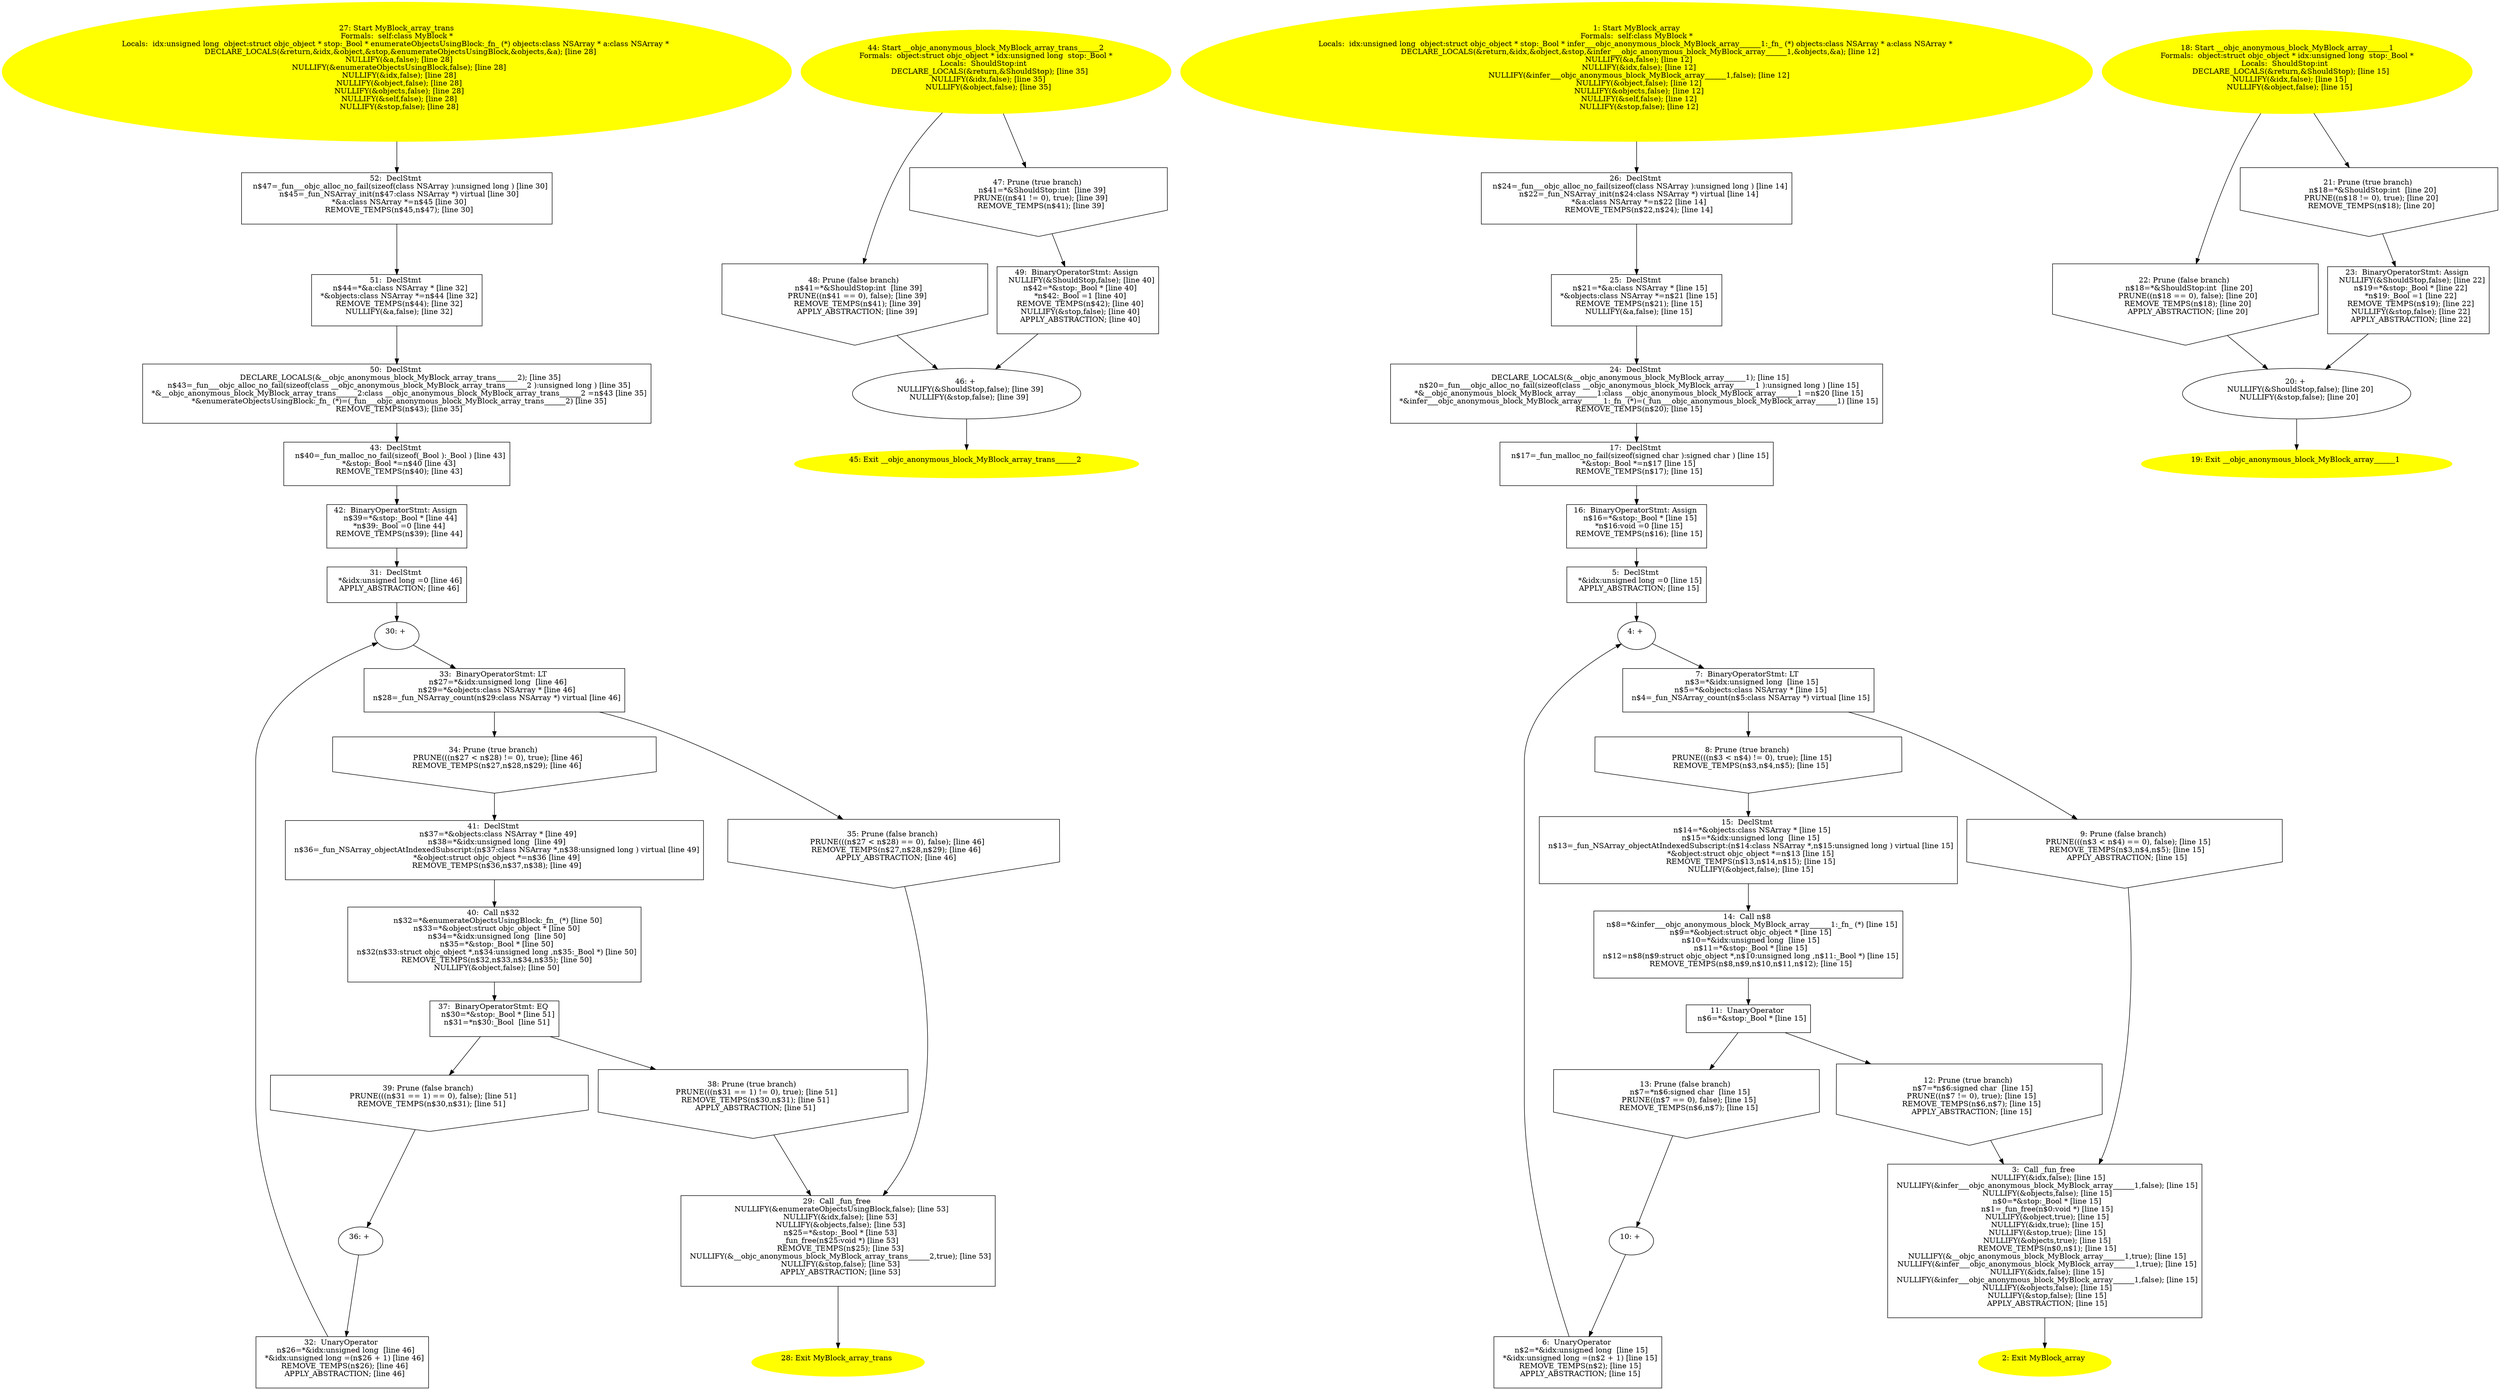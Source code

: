 digraph iCFG {
52 [label="52:  DeclStmt \n   n$47=_fun___objc_alloc_no_fail(sizeof(class NSArray ):unsigned long ) [line 30]\n  n$45=_fun_NSArray_init(n$47:class NSArray *) virtual [line 30]\n  *&a:class NSArray *=n$45 [line 30]\n  REMOVE_TEMPS(n$45,n$47); [line 30]\n " shape="box"]
	

	 52 -> 51 ;
51 [label="51:  DeclStmt \n   n$44=*&a:class NSArray * [line 32]\n  *&objects:class NSArray *=n$44 [line 32]\n  REMOVE_TEMPS(n$44); [line 32]\n  NULLIFY(&a,false); [line 32]\n " shape="box"]
	

	 51 -> 50 ;
50 [label="50:  DeclStmt \n   DECLARE_LOCALS(&__objc_anonymous_block_MyBlock_array_trans______2); [line 35]\n  n$43=_fun___objc_alloc_no_fail(sizeof(class __objc_anonymous_block_MyBlock_array_trans______2 ):unsigned long ) [line 35]\n  *&__objc_anonymous_block_MyBlock_array_trans______2:class __objc_anonymous_block_MyBlock_array_trans______2 =n$43 [line 35]\n  *&enumerateObjectsUsingBlock:_fn_ (*)=(_fun___objc_anonymous_block_MyBlock_array_trans______2) [line 35]\n  REMOVE_TEMPS(n$43); [line 35]\n " shape="box"]
	

	 50 -> 43 ;
49 [label="49:  BinaryOperatorStmt: Assign \n   NULLIFY(&ShouldStop,false); [line 40]\n  n$42=*&stop:_Bool * [line 40]\n  *n$42:_Bool =1 [line 40]\n  REMOVE_TEMPS(n$42); [line 40]\n  NULLIFY(&stop,false); [line 40]\n  APPLY_ABSTRACTION; [line 40]\n " shape="box"]
	

	 49 -> 46 ;
48 [label="48: Prune (false branch) \n   n$41=*&ShouldStop:int  [line 39]\n  PRUNE((n$41 == 0), false); [line 39]\n  REMOVE_TEMPS(n$41); [line 39]\n  APPLY_ABSTRACTION; [line 39]\n " shape="invhouse"]
	

	 48 -> 46 ;
47 [label="47: Prune (true branch) \n   n$41=*&ShouldStop:int  [line 39]\n  PRUNE((n$41 != 0), true); [line 39]\n  REMOVE_TEMPS(n$41); [line 39]\n " shape="invhouse"]
	

	 47 -> 49 ;
46 [label="46: + \n   NULLIFY(&ShouldStop,false); [line 39]\n  NULLIFY(&stop,false); [line 39]\n " ]
	

	 46 -> 45 ;
45 [label="45: Exit __objc_anonymous_block_MyBlock_array_trans______2 \n  " color=yellow style=filled]
	

44 [label="44: Start __objc_anonymous_block_MyBlock_array_trans______2\nFormals:  object:struct objc_object * idx:unsigned long  stop:_Bool *\nLocals:  ShouldStop:int  \n   DECLARE_LOCALS(&return,&ShouldStop); [line 35]\n  NULLIFY(&idx,false); [line 35]\n  NULLIFY(&object,false); [line 35]\n " color=yellow style=filled]
	

	 44 -> 47 ;
	 44 -> 48 ;
43 [label="43:  DeclStmt \n   n$40=_fun_malloc_no_fail(sizeof(_Bool ):_Bool ) [line 43]\n  *&stop:_Bool *=n$40 [line 43]\n  REMOVE_TEMPS(n$40); [line 43]\n " shape="box"]
	

	 43 -> 42 ;
42 [label="42:  BinaryOperatorStmt: Assign \n   n$39=*&stop:_Bool * [line 44]\n  *n$39:_Bool =0 [line 44]\n  REMOVE_TEMPS(n$39); [line 44]\n " shape="box"]
	

	 42 -> 31 ;
41 [label="41:  DeclStmt \n   n$37=*&objects:class NSArray * [line 49]\n  n$38=*&idx:unsigned long  [line 49]\n  n$36=_fun_NSArray_objectAtIndexedSubscript:(n$37:class NSArray *,n$38:unsigned long ) virtual [line 49]\n  *&object:struct objc_object *=n$36 [line 49]\n  REMOVE_TEMPS(n$36,n$37,n$38); [line 49]\n " shape="box"]
	

	 41 -> 40 ;
40 [label="40:  Call n$32 \n   n$32=*&enumerateObjectsUsingBlock:_fn_ (*) [line 50]\n  n$33=*&object:struct objc_object * [line 50]\n  n$34=*&idx:unsigned long  [line 50]\n  n$35=*&stop:_Bool * [line 50]\n  n$32(n$33:struct objc_object *,n$34:unsigned long ,n$35:_Bool *) [line 50]\n  REMOVE_TEMPS(n$32,n$33,n$34,n$35); [line 50]\n  NULLIFY(&object,false); [line 50]\n " shape="box"]
	

	 40 -> 37 ;
39 [label="39: Prune (false branch) \n   PRUNE(((n$31 == 1) == 0), false); [line 51]\n  REMOVE_TEMPS(n$30,n$31); [line 51]\n " shape="invhouse"]
	

	 39 -> 36 ;
38 [label="38: Prune (true branch) \n   PRUNE(((n$31 == 1) != 0), true); [line 51]\n  REMOVE_TEMPS(n$30,n$31); [line 51]\n  APPLY_ABSTRACTION; [line 51]\n " shape="invhouse"]
	

	 38 -> 29 ;
37 [label="37:  BinaryOperatorStmt: EQ \n   n$30=*&stop:_Bool * [line 51]\n  n$31=*n$30:_Bool  [line 51]\n " shape="box"]
	

	 37 -> 38 ;
	 37 -> 39 ;
36 [label="36: + \n  " ]
	

	 36 -> 32 ;
35 [label="35: Prune (false branch) \n   PRUNE(((n$27 < n$28) == 0), false); [line 46]\n  REMOVE_TEMPS(n$27,n$28,n$29); [line 46]\n  APPLY_ABSTRACTION; [line 46]\n " shape="invhouse"]
	

	 35 -> 29 ;
34 [label="34: Prune (true branch) \n   PRUNE(((n$27 < n$28) != 0), true); [line 46]\n  REMOVE_TEMPS(n$27,n$28,n$29); [line 46]\n " shape="invhouse"]
	

	 34 -> 41 ;
33 [label="33:  BinaryOperatorStmt: LT \n   n$27=*&idx:unsigned long  [line 46]\n  n$29=*&objects:class NSArray * [line 46]\n  n$28=_fun_NSArray_count(n$29:class NSArray *) virtual [line 46]\n " shape="box"]
	

	 33 -> 34 ;
	 33 -> 35 ;
32 [label="32:  UnaryOperator \n   n$26=*&idx:unsigned long  [line 46]\n  *&idx:unsigned long =(n$26 + 1) [line 46]\n  REMOVE_TEMPS(n$26); [line 46]\n  APPLY_ABSTRACTION; [line 46]\n " shape="box"]
	

	 32 -> 30 ;
31 [label="31:  DeclStmt \n   *&idx:unsigned long =0 [line 46]\n  APPLY_ABSTRACTION; [line 46]\n " shape="box"]
	

	 31 -> 30 ;
30 [label="30: + \n  " ]
	

	 30 -> 33 ;
29 [label="29:  Call _fun_free \n   NULLIFY(&enumerateObjectsUsingBlock,false); [line 53]\n  NULLIFY(&idx,false); [line 53]\n  NULLIFY(&objects,false); [line 53]\n  n$25=*&stop:_Bool * [line 53]\n  _fun_free(n$25:void *) [line 53]\n  REMOVE_TEMPS(n$25); [line 53]\n  NULLIFY(&__objc_anonymous_block_MyBlock_array_trans______2,true); [line 53]\n  NULLIFY(&stop,false); [line 53]\n  APPLY_ABSTRACTION; [line 53]\n " shape="box"]
	

	 29 -> 28 ;
28 [label="28: Exit MyBlock_array_trans \n  " color=yellow style=filled]
	

27 [label="27: Start MyBlock_array_trans\nFormals:  self:class MyBlock *\nLocals:  idx:unsigned long  object:struct objc_object * stop:_Bool * enumerateObjectsUsingBlock:_fn_ (*) objects:class NSArray * a:class NSArray * \n   DECLARE_LOCALS(&return,&idx,&object,&stop,&enumerateObjectsUsingBlock,&objects,&a); [line 28]\n  NULLIFY(&a,false); [line 28]\n  NULLIFY(&enumerateObjectsUsingBlock,false); [line 28]\n  NULLIFY(&idx,false); [line 28]\n  NULLIFY(&object,false); [line 28]\n  NULLIFY(&objects,false); [line 28]\n  NULLIFY(&self,false); [line 28]\n  NULLIFY(&stop,false); [line 28]\n " color=yellow style=filled]
	

	 27 -> 52 ;
26 [label="26:  DeclStmt \n   n$24=_fun___objc_alloc_no_fail(sizeof(class NSArray ):unsigned long ) [line 14]\n  n$22=_fun_NSArray_init(n$24:class NSArray *) virtual [line 14]\n  *&a:class NSArray *=n$22 [line 14]\n  REMOVE_TEMPS(n$22,n$24); [line 14]\n " shape="box"]
	

	 26 -> 25 ;
25 [label="25:  DeclStmt \n   n$21=*&a:class NSArray * [line 15]\n  *&objects:class NSArray *=n$21 [line 15]\n  REMOVE_TEMPS(n$21); [line 15]\n  NULLIFY(&a,false); [line 15]\n " shape="box"]
	

	 25 -> 24 ;
24 [label="24:  DeclStmt \n   DECLARE_LOCALS(&__objc_anonymous_block_MyBlock_array______1); [line 15]\n  n$20=_fun___objc_alloc_no_fail(sizeof(class __objc_anonymous_block_MyBlock_array______1 ):unsigned long ) [line 15]\n  *&__objc_anonymous_block_MyBlock_array______1:class __objc_anonymous_block_MyBlock_array______1 =n$20 [line 15]\n  *&infer___objc_anonymous_block_MyBlock_array______1:_fn_ (*)=(_fun___objc_anonymous_block_MyBlock_array______1) [line 15]\n  REMOVE_TEMPS(n$20); [line 15]\n " shape="box"]
	

	 24 -> 17 ;
23 [label="23:  BinaryOperatorStmt: Assign \n   NULLIFY(&ShouldStop,false); [line 22]\n  n$19=*&stop:_Bool * [line 22]\n  *n$19:_Bool =1 [line 22]\n  REMOVE_TEMPS(n$19); [line 22]\n  NULLIFY(&stop,false); [line 22]\n  APPLY_ABSTRACTION; [line 22]\n " shape="box"]
	

	 23 -> 20 ;
22 [label="22: Prune (false branch) \n   n$18=*&ShouldStop:int  [line 20]\n  PRUNE((n$18 == 0), false); [line 20]\n  REMOVE_TEMPS(n$18); [line 20]\n  APPLY_ABSTRACTION; [line 20]\n " shape="invhouse"]
	

	 22 -> 20 ;
21 [label="21: Prune (true branch) \n   n$18=*&ShouldStop:int  [line 20]\n  PRUNE((n$18 != 0), true); [line 20]\n  REMOVE_TEMPS(n$18); [line 20]\n " shape="invhouse"]
	

	 21 -> 23 ;
20 [label="20: + \n   NULLIFY(&ShouldStop,false); [line 20]\n  NULLIFY(&stop,false); [line 20]\n " ]
	

	 20 -> 19 ;
19 [label="19: Exit __objc_anonymous_block_MyBlock_array______1 \n  " color=yellow style=filled]
	

18 [label="18: Start __objc_anonymous_block_MyBlock_array______1\nFormals:  object:struct objc_object * idx:unsigned long  stop:_Bool *\nLocals:  ShouldStop:int  \n   DECLARE_LOCALS(&return,&ShouldStop); [line 15]\n  NULLIFY(&idx,false); [line 15]\n  NULLIFY(&object,false); [line 15]\n " color=yellow style=filled]
	

	 18 -> 21 ;
	 18 -> 22 ;
17 [label="17:  DeclStmt \n   n$17=_fun_malloc_no_fail(sizeof(signed char ):signed char ) [line 15]\n  *&stop:_Bool *=n$17 [line 15]\n  REMOVE_TEMPS(n$17); [line 15]\n " shape="box"]
	

	 17 -> 16 ;
16 [label="16:  BinaryOperatorStmt: Assign \n   n$16=*&stop:_Bool * [line 15]\n  *n$16:void =0 [line 15]\n  REMOVE_TEMPS(n$16); [line 15]\n " shape="box"]
	

	 16 -> 5 ;
15 [label="15:  DeclStmt \n   n$14=*&objects:class NSArray * [line 15]\n  n$15=*&idx:unsigned long  [line 15]\n  n$13=_fun_NSArray_objectAtIndexedSubscript:(n$14:class NSArray *,n$15:unsigned long ) virtual [line 15]\n  *&object:struct objc_object *=n$13 [line 15]\n  REMOVE_TEMPS(n$13,n$14,n$15); [line 15]\n  NULLIFY(&object,false); [line 15]\n " shape="box"]
	

	 15 -> 14 ;
14 [label="14:  Call n$8 \n   n$8=*&infer___objc_anonymous_block_MyBlock_array______1:_fn_ (*) [line 15]\n  n$9=*&object:struct objc_object * [line 15]\n  n$10=*&idx:unsigned long  [line 15]\n  n$11=*&stop:_Bool * [line 15]\n  n$12=n$8(n$9:struct objc_object *,n$10:unsigned long ,n$11:_Bool *) [line 15]\n  REMOVE_TEMPS(n$8,n$9,n$10,n$11,n$12); [line 15]\n " shape="box"]
	

	 14 -> 11 ;
13 [label="13: Prune (false branch) \n   n$7=*n$6:signed char  [line 15]\n  PRUNE((n$7 == 0), false); [line 15]\n  REMOVE_TEMPS(n$6,n$7); [line 15]\n " shape="invhouse"]
	

	 13 -> 10 ;
12 [label="12: Prune (true branch) \n   n$7=*n$6:signed char  [line 15]\n  PRUNE((n$7 != 0), true); [line 15]\n  REMOVE_TEMPS(n$6,n$7); [line 15]\n  APPLY_ABSTRACTION; [line 15]\n " shape="invhouse"]
	

	 12 -> 3 ;
11 [label="11:  UnaryOperator \n   n$6=*&stop:_Bool * [line 15]\n " shape="box"]
	

	 11 -> 12 ;
	 11 -> 13 ;
10 [label="10: + \n  " ]
	

	 10 -> 6 ;
9 [label="9: Prune (false branch) \n   PRUNE(((n$3 < n$4) == 0), false); [line 15]\n  REMOVE_TEMPS(n$3,n$4,n$5); [line 15]\n  APPLY_ABSTRACTION; [line 15]\n " shape="invhouse"]
	

	 9 -> 3 ;
8 [label="8: Prune (true branch) \n   PRUNE(((n$3 < n$4) != 0), true); [line 15]\n  REMOVE_TEMPS(n$3,n$4,n$5); [line 15]\n " shape="invhouse"]
	

	 8 -> 15 ;
7 [label="7:  BinaryOperatorStmt: LT \n   n$3=*&idx:unsigned long  [line 15]\n  n$5=*&objects:class NSArray * [line 15]\n  n$4=_fun_NSArray_count(n$5:class NSArray *) virtual [line 15]\n " shape="box"]
	

	 7 -> 8 ;
	 7 -> 9 ;
6 [label="6:  UnaryOperator \n   n$2=*&idx:unsigned long  [line 15]\n  *&idx:unsigned long =(n$2 + 1) [line 15]\n  REMOVE_TEMPS(n$2); [line 15]\n  APPLY_ABSTRACTION; [line 15]\n " shape="box"]
	

	 6 -> 4 ;
5 [label="5:  DeclStmt \n   *&idx:unsigned long =0 [line 15]\n  APPLY_ABSTRACTION; [line 15]\n " shape="box"]
	

	 5 -> 4 ;
4 [label="4: + \n  " ]
	

	 4 -> 7 ;
3 [label="3:  Call _fun_free \n   NULLIFY(&idx,false); [line 15]\n  NULLIFY(&infer___objc_anonymous_block_MyBlock_array______1,false); [line 15]\n  NULLIFY(&objects,false); [line 15]\n  n$0=*&stop:_Bool * [line 15]\n  n$1=_fun_free(n$0:void *) [line 15]\n  NULLIFY(&object,true); [line 15]\n  NULLIFY(&idx,true); [line 15]\n  NULLIFY(&stop,true); [line 15]\n  NULLIFY(&objects,true); [line 15]\n  REMOVE_TEMPS(n$0,n$1); [line 15]\n  NULLIFY(&__objc_anonymous_block_MyBlock_array______1,true); [line 15]\n  NULLIFY(&infer___objc_anonymous_block_MyBlock_array______1,true); [line 15]\n  NULLIFY(&idx,false); [line 15]\n  NULLIFY(&infer___objc_anonymous_block_MyBlock_array______1,false); [line 15]\n  NULLIFY(&objects,false); [line 15]\n  NULLIFY(&stop,false); [line 15]\n  APPLY_ABSTRACTION; [line 15]\n " shape="box"]
	

	 3 -> 2 ;
2 [label="2: Exit MyBlock_array \n  " color=yellow style=filled]
	

1 [label="1: Start MyBlock_array\nFormals:  self:class MyBlock *\nLocals:  idx:unsigned long  object:struct objc_object * stop:_Bool * infer___objc_anonymous_block_MyBlock_array______1:_fn_ (*) objects:class NSArray * a:class NSArray * \n   DECLARE_LOCALS(&return,&idx,&object,&stop,&infer___objc_anonymous_block_MyBlock_array______1,&objects,&a); [line 12]\n  NULLIFY(&a,false); [line 12]\n  NULLIFY(&idx,false); [line 12]\n  NULLIFY(&infer___objc_anonymous_block_MyBlock_array______1,false); [line 12]\n  NULLIFY(&object,false); [line 12]\n  NULLIFY(&objects,false); [line 12]\n  NULLIFY(&self,false); [line 12]\n  NULLIFY(&stop,false); [line 12]\n " color=yellow style=filled]
	

	 1 -> 26 ;
}
